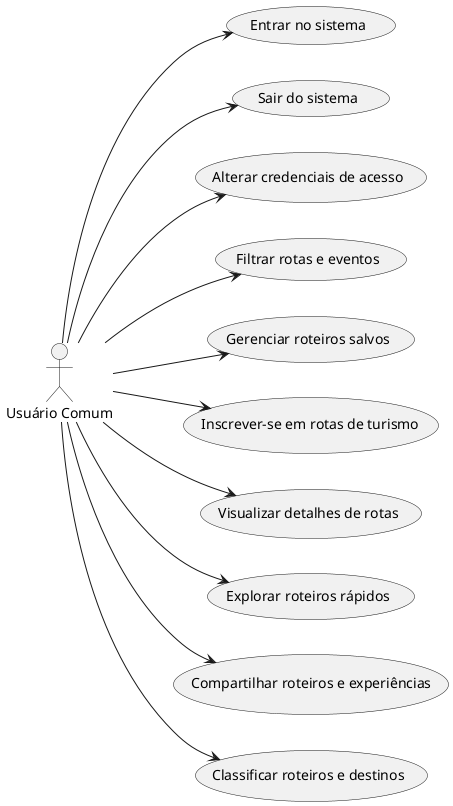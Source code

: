 @startuml usuario_comum
left to right direction

actor "Usuário Comum" as Usuário_Comum_


Usuário_Comum_ --> (Entrar no sistema)

Usuário_Comum_ --> (Sair do sistema)

Usuário_Comum_ --> (Alterar credenciais de acesso)

Usuário_Comum_ --> (Filtrar rotas e eventos)

Usuário_Comum_ --> (Gerenciar roteiros salvos)

Usuário_Comum_ --> (Inscrever-se em rotas de turismo)

Usuário_Comum_ --> (Visualizar detalhes de rotas)

Usuário_Comum_ --> (Explorar roteiros rápidos)

Usuário_Comum_ --> (Compartilhar roteiros e experiências)

Usuário_Comum_ --> (Classificar roteiros e destinos)

@enduml